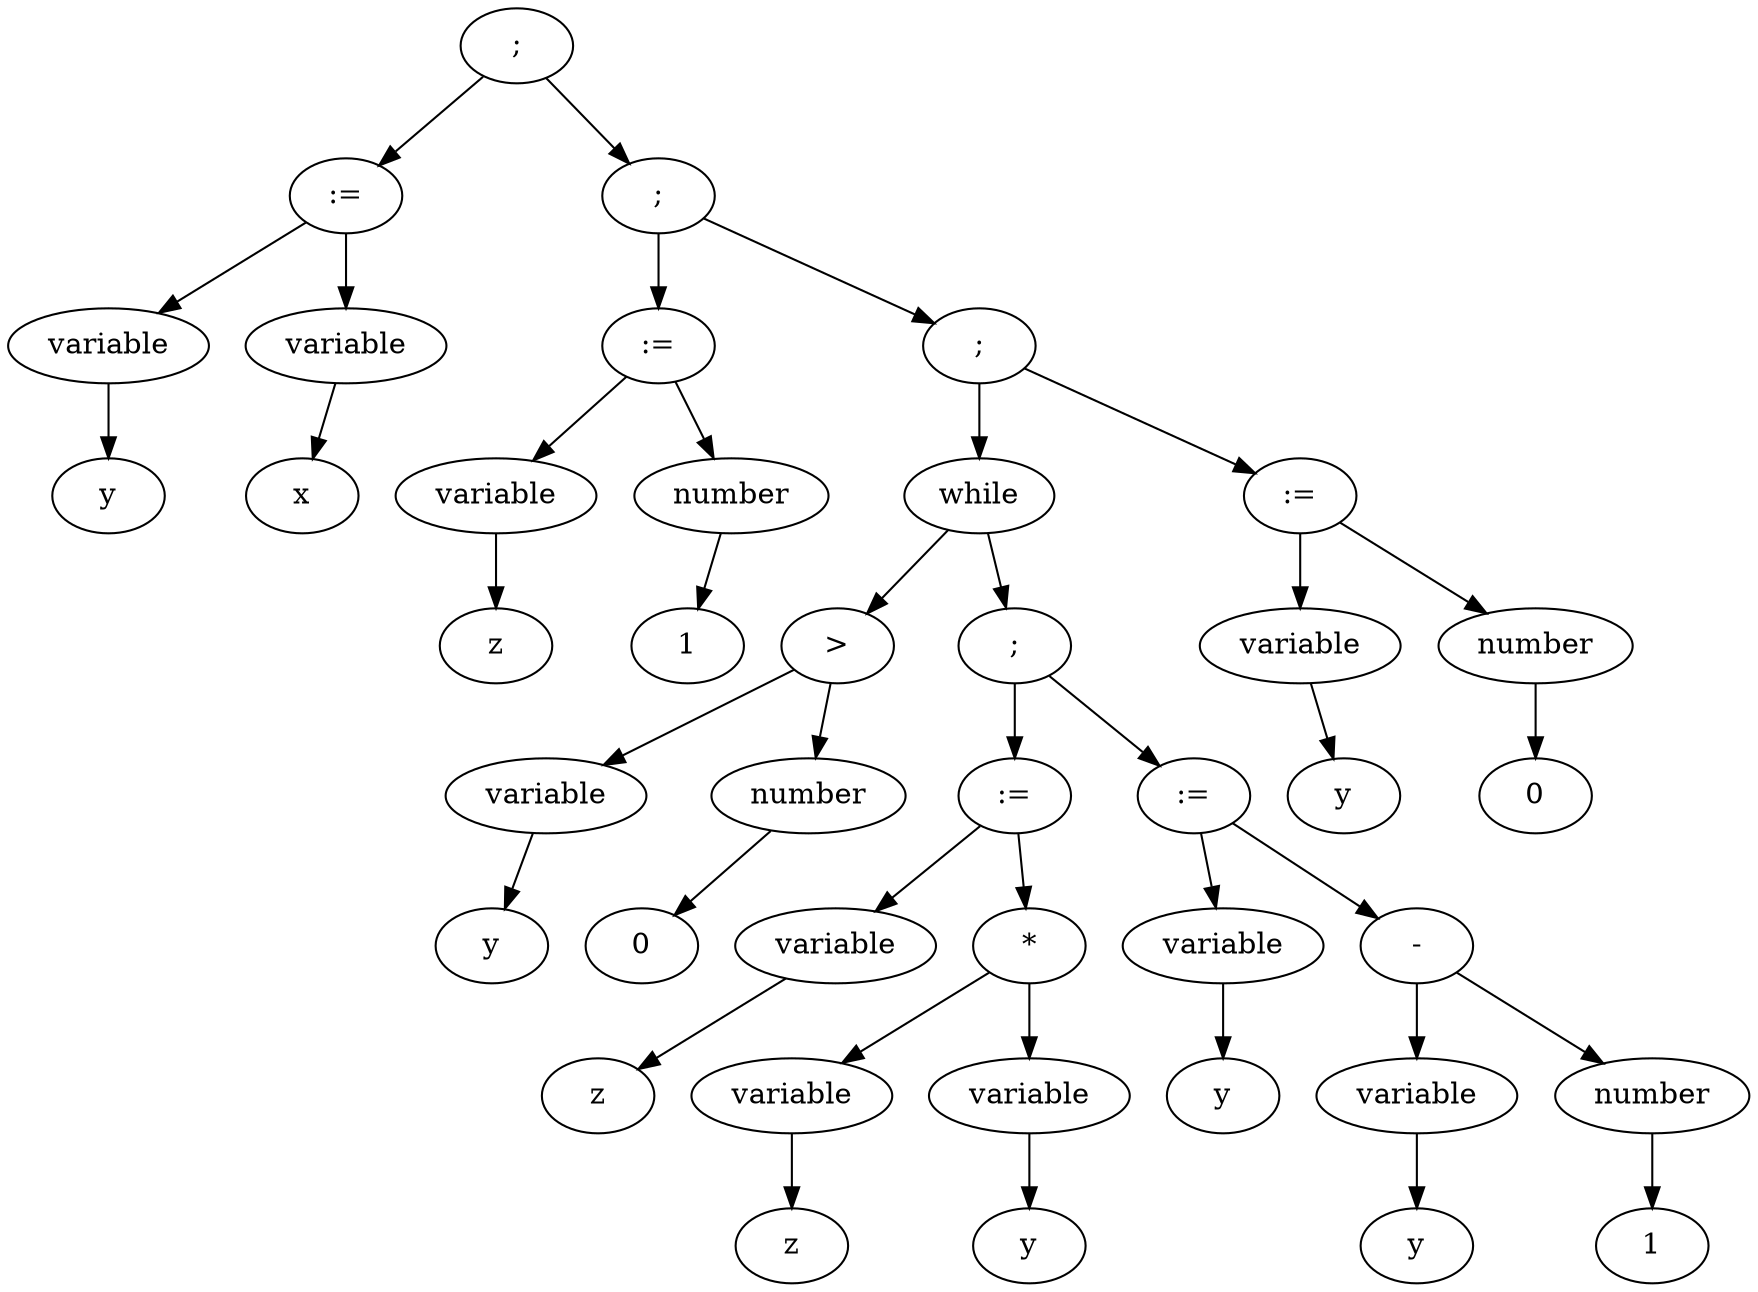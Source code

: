 digraph graphname{
s_0 [label=";"];
s_0 -> s_1;
s_0 -> s_6;
s_1 [label=":="];
s_2 [label="variable"];
s_3 [label="y"];
s_1 -> s_2 -> s_3;
s_1 -> a_4;
a_4 [label="variable"];
a_5 [label="x"];
a_4 -> a_5;
s_6 [label=";"];
s_6 -> s_7;
s_6 -> s_12;
s_7 [label=":="];
s_8 [label="variable"];
s_9 [label="z"];
s_7 -> s_8 -> s_9;
s_7 -> a_10;
a_10 [label="number"];
a_11 [label="1"];
a_10 -> a_11;
s_12 [label=";"];
s_12 -> s_13;
s_12 -> s_36;
s_13 [label="while"];
s_13 -> b_14;
s_13 -> s_19;
b_14 [label=">"];
b_14 -> a_15;
b_14 -> a_17;
a_15 [label="variable"];
a_16 [label="y"];
a_15 -> a_16;
a_17 [label="number"];
a_18 [label="0"];
a_17 -> a_18;
s_19 [label=";"];
s_19 -> s_20;
s_19 -> s_28;
s_20 [label=":="];
s_21 [label="variable"];
s_22 [label="z"];
s_20 -> s_21 -> s_22;
s_20 -> a_23;
a_23 [label="*"];
a_23 -> a_24;
a_23 -> a_26;
a_24 [label="variable"];
a_25 [label="z"];
a_24 -> a_25;
a_26 [label="variable"];
a_27 [label="y"];
a_26 -> a_27;
s_28 [label=":="];
s_29 [label="variable"];
s_30 [label="y"];
s_28 -> s_29 -> s_30;
s_28 -> a_31;
a_31 [label="-"];
a_31 -> a_32;
a_31 -> a_34;
a_32 [label="variable"];
a_33 [label="y"];
a_32 -> a_33;
a_34 [label="number"];
a_35 [label="1"];
a_34 -> a_35;
s_36 [label=":="];
s_37 [label="variable"];
s_38 [label="y"];
s_36 -> s_37 -> s_38;
s_36 -> a_39;
a_39 [label="number"];
a_40 [label="0"];
a_39 -> a_40;
}